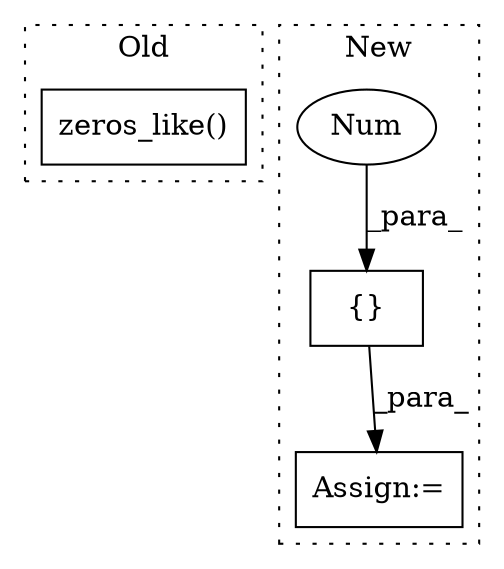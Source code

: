 digraph G {
subgraph cluster0 {
1 [label="zeros_like()" a="75" s="5209,5231" l="17,1" shape="box"];
label = "Old";
style="dotted";
}
subgraph cluster1 {
2 [label="{}" a="59" s="5552,5574" l="1,0" shape="box"];
3 [label="Assign:=" a="68" s="5549" l="3" shape="box"];
4 [label="Num" a="76" s="5564" l="4" shape="ellipse"];
label = "New";
style="dotted";
}
2 -> 3 [label="_para_"];
4 -> 2 [label="_para_"];
}